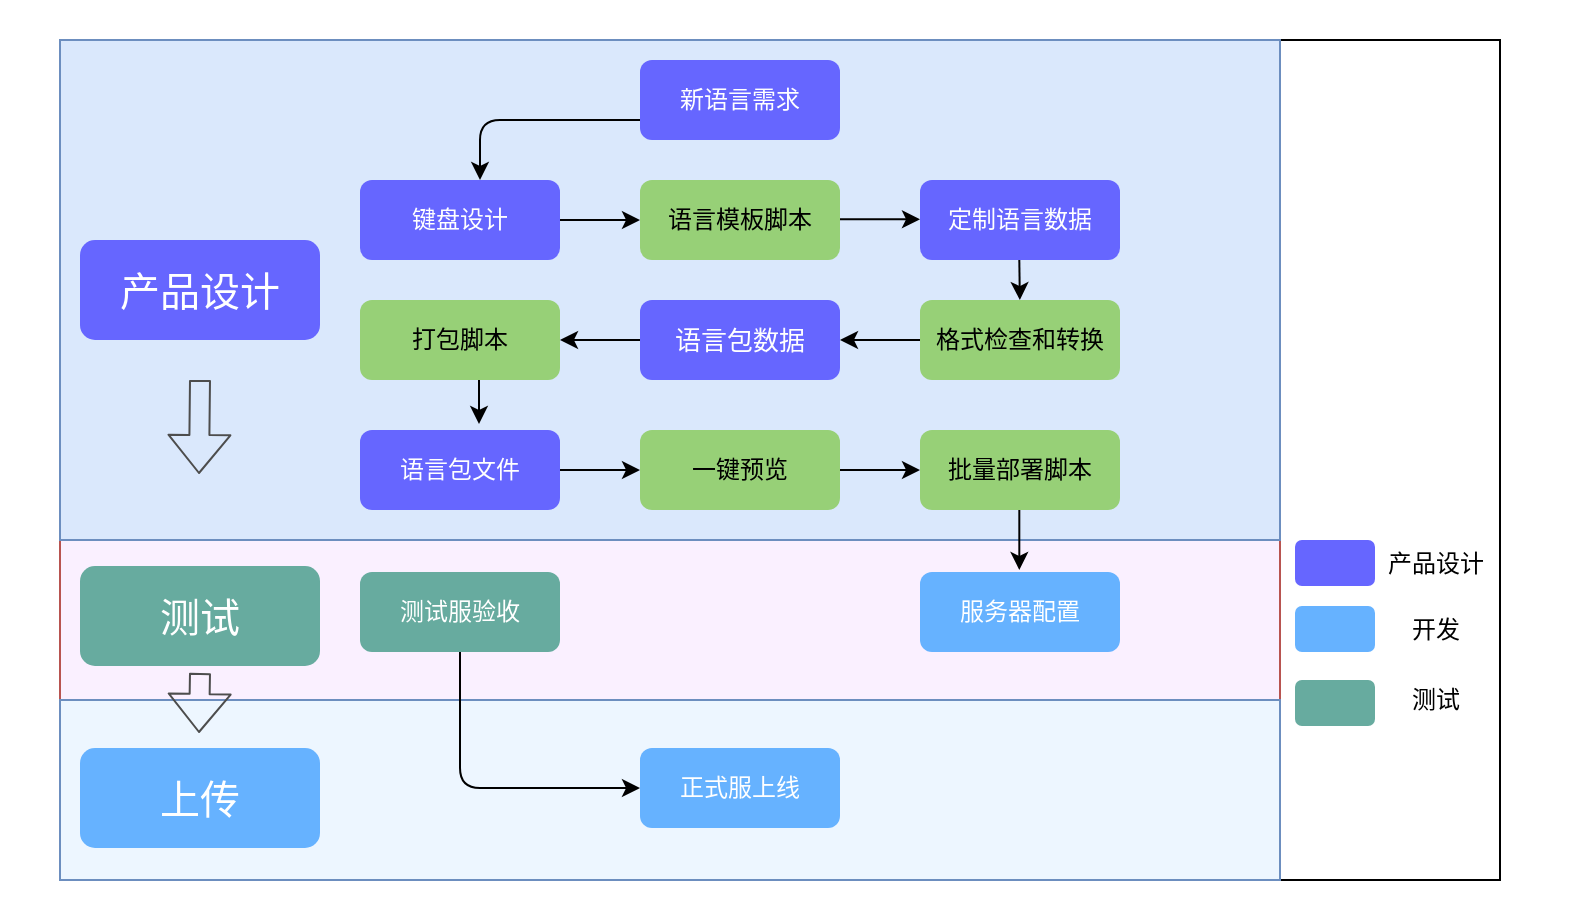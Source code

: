 <mxfile version="14.4.3" type="github">
  <diagram id="xOBQJXy0Ue40J4LOi7c3" name="Page-1">
    <mxGraphModel dx="1038" dy="548" grid="1" gridSize="10" guides="1" tooltips="1" connect="1" arrows="1" fold="1" page="1" pageScale="1" pageWidth="1169" pageHeight="1654" math="0" shadow="0">
      <root>
        <mxCell id="0" />
        <mxCell id="1" parent="0" />
        <mxCell id="9wywZuN-ud5n2_ETPoj8-16" value="" style="rounded=0;whiteSpace=wrap;html=1;shadow=0;gradientColor=none;fontSize=13;fontColor=#FFFFFF;fillColor=none;strokeColor=none;" parent="1" vertex="1">
          <mxGeometry x="60" y="660" width="790" height="460" as="geometry" />
        </mxCell>
        <mxCell id="mRz-1T-S7X_IHeHvA9O4-1" value="" style="rounded=0;whiteSpace=wrap;html=1;" vertex="1" parent="1">
          <mxGeometry x="700" y="680" width="110" height="420" as="geometry" />
        </mxCell>
        <mxCell id="9wywZuN-ud5n2_ETPoj8-13" value="" style="rounded=0;whiteSpace=wrap;html=1;shadow=0;fontSize=13;strokeColor=#b85450;fillColor=#FAF0FF;" parent="1" vertex="1">
          <mxGeometry x="90" y="930" width="610" height="80" as="geometry" />
        </mxCell>
        <mxCell id="9wywZuN-ud5n2_ETPoj8-11" value="" style="rounded=0;whiteSpace=wrap;html=1;fontSize=13;shadow=0;fillColor=#dae8fc;strokeColor=#6c8ebf;" parent="1" vertex="1">
          <mxGeometry x="90" y="680" width="610" height="250" as="geometry" />
        </mxCell>
        <mxCell id="efsipYV88HZfpGAUX3hU-22" value="" style="edgeStyle=orthogonalEdgeStyle;rounded=0;orthogonalLoop=1;jettySize=auto;html=1;" parent="1" edge="1">
          <mxGeometry relative="1" as="geometry">
            <mxPoint x="299.5" y="850" as="sourcePoint" />
            <mxPoint x="299.5" y="872" as="targetPoint" />
          </mxGeometry>
        </mxCell>
        <mxCell id="efsipYV88HZfpGAUX3hU-23" value="" style="edgeStyle=orthogonalEdgeStyle;rounded=0;orthogonalLoop=1;jettySize=auto;html=1;entryX=0;entryY=0.5;entryDx=0;entryDy=0;exitX=1;exitY=0.5;exitDx=0;exitDy=0;" parent="1" target="RqDaoYSggY41LwrY34h8-11" edge="1" source="RqDaoYSggY41LwrY34h8-9">
          <mxGeometry relative="1" as="geometry">
            <mxPoint x="360" y="769.5" as="sourcePoint" />
            <mxPoint x="390" y="769.5" as="targetPoint" />
          </mxGeometry>
        </mxCell>
        <mxCell id="efsipYV88HZfpGAUX3hU-18" value="" style="endArrow=classic;html=1;exitX=0;exitY=0.5;exitDx=0;exitDy=0;entryX=0.5;entryY=0;entryDx=0;entryDy=0;" parent="1" edge="1">
          <mxGeometry width="50" height="50" relative="1" as="geometry">
            <mxPoint x="400" y="720" as="sourcePoint" />
            <mxPoint x="300" y="750" as="targetPoint" />
            <Array as="points">
              <mxPoint x="300" y="720" />
            </Array>
          </mxGeometry>
        </mxCell>
        <mxCell id="efsipYV88HZfpGAUX3hU-34" value="" style="endArrow=classic;html=1;entryX=1;entryY=0.5;entryDx=0;entryDy=0;exitX=0;exitY=0.5;exitDx=0;exitDy=0;" parent="1" target="RqDaoYSggY41LwrY34h8-20" edge="1" source="RqDaoYSggY41LwrY34h8-12">
          <mxGeometry width="50" height="50" relative="1" as="geometry">
            <mxPoint x="560" y="840" as="sourcePoint" />
            <mxPoint x="530" y="840" as="targetPoint" />
          </mxGeometry>
        </mxCell>
        <mxCell id="wHggCsX_2gIJy1Te9Tja-1" value="" style="endArrow=classic;html=1;" parent="1" edge="1">
          <mxGeometry width="50" height="50" relative="1" as="geometry">
            <mxPoint x="569.653" y="790" as="sourcePoint" />
            <mxPoint x="569.92" y="810" as="targetPoint" />
            <Array as="points" />
          </mxGeometry>
        </mxCell>
        <mxCell id="RqDaoYSggY41LwrY34h8-2" value="" style="endArrow=classic;html=1;exitX=1;exitY=0.5;exitDx=0;exitDy=0;" parent="1" source="RqDaoYSggY41LwrY34h8-17" edge="1">
          <mxGeometry width="50" height="50" relative="1" as="geometry">
            <mxPoint x="620" y="948" as="sourcePoint" />
            <mxPoint x="520" y="895" as="targetPoint" />
            <Array as="points" />
          </mxGeometry>
        </mxCell>
        <mxCell id="RqDaoYSggY41LwrY34h8-7" value="&lt;span style=&quot;font-size: 12px;&quot;&gt;新语言需求&lt;/span&gt;" style="rounded=1;whiteSpace=wrap;html=1;strokeColor=none;fontSize=12;fontColor=#FFFFFF;fillColor=#6666FF;" parent="1" vertex="1">
          <mxGeometry x="380" y="690" width="100" height="40" as="geometry" />
        </mxCell>
        <mxCell id="RqDaoYSggY41LwrY34h8-9" value="键盘设计" style="rounded=1;whiteSpace=wrap;html=1;fillColor=#6666FF;fontColor=#FFFFFF;strokeColor=none;fontSize=12;" parent="1" vertex="1">
          <mxGeometry x="240" y="750" width="100" height="40" as="geometry" />
        </mxCell>
        <mxCell id="RqDaoYSggY41LwrY34h8-11" value="语言模板脚本" style="rounded=1;whiteSpace=wrap;html=1;fillColor=#97D077;strokeColor=none;fontSize=12;" parent="1" vertex="1">
          <mxGeometry x="380" y="750" width="100" height="40" as="geometry" />
        </mxCell>
        <mxCell id="RqDaoYSggY41LwrY34h8-12" value="格式检查和转换" style="rounded=1;whiteSpace=wrap;html=1;fillColor=#97D077;strokeColor=none;fontSize=12;" parent="1" vertex="1">
          <mxGeometry x="520" y="810" width="100" height="40" as="geometry" />
        </mxCell>
        <mxCell id="RqDaoYSggY41LwrY34h8-13" value="打包脚本" style="rounded=1;whiteSpace=wrap;html=1;fillColor=#97D077;strokeColor=none;fontSize=12;" parent="1" vertex="1">
          <mxGeometry x="240" y="810" width="100" height="40" as="geometry" />
        </mxCell>
        <mxCell id="RqDaoYSggY41LwrY34h8-14" value="批量部署脚本" style="rounded=1;whiteSpace=wrap;html=1;fillColor=#97D077;strokeColor=none;fontSize=12;" parent="1" vertex="1">
          <mxGeometry x="520" y="875" width="100" height="40" as="geometry" />
        </mxCell>
        <mxCell id="RqDaoYSggY41LwrY34h8-15" value="定制语言数据" style="rounded=1;whiteSpace=wrap;html=1;strokeColor=none;fillColor=#6666FF;fontColor=#FFFFFF;fontSize=12;" parent="1" vertex="1">
          <mxGeometry x="520" y="750" width="100" height="40" as="geometry" />
        </mxCell>
        <mxCell id="RqDaoYSggY41LwrY34h8-16" value="语言包文件" style="rounded=1;whiteSpace=wrap;html=1;fillColor=#6666FF;strokeColor=none;fontColor=#FFFFFF;fontSize=12;" parent="1" vertex="1">
          <mxGeometry x="240" y="875" width="100" height="40" as="geometry" />
        </mxCell>
        <mxCell id="RqDaoYSggY41LwrY34h8-17" value="一键预览" style="rounded=1;whiteSpace=wrap;html=1;fillColor=#97D077;strokeColor=none;fontSize=12;" parent="1" vertex="1">
          <mxGeometry x="380" y="875" width="100" height="40" as="geometry" />
        </mxCell>
        <mxCell id="RqDaoYSggY41LwrY34h8-20" value="语言包数据" style="rounded=1;whiteSpace=wrap;html=1;fontColor=#FFFFFF;strokeColor=none;fillColor=#6666FF;fontSize=13;" parent="1" vertex="1">
          <mxGeometry x="380" y="810" width="100" height="40" as="geometry" />
        </mxCell>
        <mxCell id="RqDaoYSggY41LwrY34h8-27" value="&lt;font style=&quot;font-size: 20px&quot;&gt;产品设计&lt;/font&gt;" style="rounded=1;whiteSpace=wrap;html=1;fontColor=#ffffff;fillColor=#6666FF;strokeColor=none;" parent="1" vertex="1">
          <mxGeometry x="100" y="780" width="120" height="50" as="geometry" />
        </mxCell>
        <mxCell id="9wywZuN-ud5n2_ETPoj8-4" value="" style="endArrow=classic;html=1;entryX=1;entryY=0.5;entryDx=0;entryDy=0;" parent="1" edge="1">
          <mxGeometry width="50" height="50" relative="1" as="geometry">
            <mxPoint x="380" y="830" as="sourcePoint" />
            <mxPoint x="340" y="830" as="targetPoint" />
          </mxGeometry>
        </mxCell>
        <mxCell id="9wywZuN-ud5n2_ETPoj8-6" value="" style="edgeStyle=orthogonalEdgeStyle;rounded=0;orthogonalLoop=1;jettySize=auto;html=1;entryX=0;entryY=0.5;entryDx=0;entryDy=0;exitX=1;exitY=0.5;exitDx=0;exitDy=0;" parent="1" source="RqDaoYSggY41LwrY34h8-16" target="RqDaoYSggY41LwrY34h8-17" edge="1">
          <mxGeometry relative="1" as="geometry">
            <mxPoint x="530" y="779.5" as="sourcePoint" />
            <mxPoint x="570" y="780" as="targetPoint" />
          </mxGeometry>
        </mxCell>
        <mxCell id="efsipYV88HZfpGAUX3hU-35" value="" style="endArrow=classic;html=1;" parent="1" edge="1">
          <mxGeometry width="50" height="50" relative="1" as="geometry">
            <mxPoint x="569.66" y="915" as="sourcePoint" />
            <mxPoint x="569.66" y="945" as="targetPoint" />
          </mxGeometry>
        </mxCell>
        <mxCell id="RqDaoYSggY41LwrY34h8-18" value="服务器配置" style="rounded=1;whiteSpace=wrap;html=1;fontSize=12;strokeColor=none;fillColor=#66B2FF;fontColor=#FFFFFF;" parent="1" vertex="1">
          <mxGeometry x="520" y="946" width="100" height="40" as="geometry" />
        </mxCell>
        <mxCell id="RqDaoYSggY41LwrY34h8-19" value="测试服验收" style="rounded=1;whiteSpace=wrap;html=1;strokeColor=none;fontColor=#FFFFFF;fontSize=12;fillColor=#67AB9F;" parent="1" vertex="1">
          <mxGeometry x="240" y="946" width="100" height="40" as="geometry" />
        </mxCell>
        <mxCell id="RqDaoYSggY41LwrY34h8-25" value="&lt;font style=&quot;font-size: 20px&quot;&gt;测试&lt;/font&gt;" style="rounded=1;whiteSpace=wrap;html=1;fontColor=#ffffff;strokeColor=none;fillColor=#67AB9F;" parent="1" vertex="1">
          <mxGeometry x="100" y="943" width="120" height="50" as="geometry" />
        </mxCell>
        <mxCell id="9wywZuN-ud5n2_ETPoj8-14" value="" style="rounded=0;whiteSpace=wrap;html=1;shadow=0;strokeColor=#6c8ebf;fontSize=13;fillColor=#EDF6FF;" parent="1" vertex="1">
          <mxGeometry x="90" y="1010" width="610" height="90" as="geometry" />
        </mxCell>
        <mxCell id="RqDaoYSggY41LwrY34h8-4" value="" style="endArrow=classic;html=1;exitX=0.5;exitY=1;exitDx=0;exitDy=0;entryX=0;entryY=0.5;entryDx=0;entryDy=0;" parent="1" target="RqDaoYSggY41LwrY34h8-8" edge="1" source="RqDaoYSggY41LwrY34h8-19">
          <mxGeometry width="50" height="50" relative="1" as="geometry">
            <mxPoint x="300" y="1010" as="sourcePoint" />
            <mxPoint x="400" y="1060" as="targetPoint" />
            <Array as="points">
              <mxPoint x="290" y="1054" />
            </Array>
          </mxGeometry>
        </mxCell>
        <mxCell id="RqDaoYSggY41LwrY34h8-8" value="正式服上线" style="rounded=1;whiteSpace=wrap;html=1;strokeColor=none;fontColor=#FFFFFF;fontSize=12;fillColor=#66B2FF;" parent="1" vertex="1">
          <mxGeometry x="380" y="1034" width="100" height="40" as="geometry" />
        </mxCell>
        <mxCell id="RqDaoYSggY41LwrY34h8-26" value="&lt;span style=&quot;font-size: 20px&quot;&gt;上传&lt;/span&gt;" style="rounded=1;whiteSpace=wrap;html=1;fontColor=#ffffff;strokeColor=none;fillColor=#66B2FF;" parent="1" vertex="1">
          <mxGeometry x="100" y="1034" width="120" height="50" as="geometry" />
        </mxCell>
        <mxCell id="9wywZuN-ud5n2_ETPoj8-1" value="" style="shape=flexArrow;endArrow=classic;html=1;fontColor=#CCCCCC;strokeColor=#4D4D4D;" parent="1" edge="1">
          <mxGeometry width="50" height="50" relative="1" as="geometry">
            <mxPoint x="160" y="850" as="sourcePoint" />
            <mxPoint x="159.5" y="897" as="targetPoint" />
          </mxGeometry>
        </mxCell>
        <mxCell id="9wywZuN-ud5n2_ETPoj8-2" value="" style="shape=flexArrow;endArrow=classic;html=1;fontColor=#CCCCCC;strokeColor=#4D4D4D;" parent="1" edge="1">
          <mxGeometry width="50" height="50" relative="1" as="geometry">
            <mxPoint x="160" y="996.5" as="sourcePoint" />
            <mxPoint x="159.5" y="1026.5" as="targetPoint" />
          </mxGeometry>
        </mxCell>
        <mxCell id="mRz-1T-S7X_IHeHvA9O4-5" value="" style="rounded=1;whiteSpace=wrap;html=1;strokeColor=none;fillColor=#6666FF;" vertex="1" parent="1">
          <mxGeometry x="707.5" y="930" width="40" height="23" as="geometry" />
        </mxCell>
        <mxCell id="mRz-1T-S7X_IHeHvA9O4-6" value="" style="rounded=1;whiteSpace=wrap;html=1;strokeColor=none;fillColor=#66B2FF;" vertex="1" parent="1">
          <mxGeometry x="707.5" y="963" width="40" height="23" as="geometry" />
        </mxCell>
        <mxCell id="mRz-1T-S7X_IHeHvA9O4-7" value="" style="rounded=1;whiteSpace=wrap;html=1;fillColor=#67AB9F;strokeColor=none;" vertex="1" parent="1">
          <mxGeometry x="707.5" y="1000" width="40" height="23" as="geometry" />
        </mxCell>
        <mxCell id="mRz-1T-S7X_IHeHvA9O4-8" value="产品设计" style="text;html=1;strokeColor=none;fillColor=none;align=center;verticalAlign=middle;whiteSpace=wrap;rounded=0;" vertex="1" parent="1">
          <mxGeometry x="752.5" y="933" width="50" height="17" as="geometry" />
        </mxCell>
        <mxCell id="mRz-1T-S7X_IHeHvA9O4-9" value="开发" style="text;html=1;strokeColor=none;fillColor=none;align=center;verticalAlign=middle;whiteSpace=wrap;rounded=0;" vertex="1" parent="1">
          <mxGeometry x="757.5" y="964.5" width="40" height="20" as="geometry" />
        </mxCell>
        <mxCell id="mRz-1T-S7X_IHeHvA9O4-10" value="测试" style="text;html=1;strokeColor=none;fillColor=none;align=center;verticalAlign=middle;whiteSpace=wrap;rounded=0;" vertex="1" parent="1">
          <mxGeometry x="757.5" y="1000" width="40" height="20" as="geometry" />
        </mxCell>
        <mxCell id="mRz-1T-S7X_IHeHvA9O4-13" value="" style="endArrow=classic;html=1;exitX=1;exitY=0.5;exitDx=0;exitDy=0;" edge="1" parent="1">
          <mxGeometry width="50" height="50" relative="1" as="geometry">
            <mxPoint x="480" y="769.66" as="sourcePoint" />
            <mxPoint x="520" y="769.66" as="targetPoint" />
            <Array as="points" />
          </mxGeometry>
        </mxCell>
      </root>
    </mxGraphModel>
  </diagram>
</mxfile>
